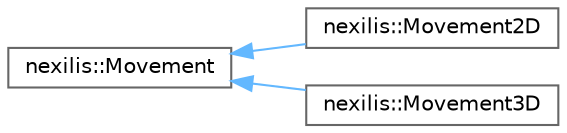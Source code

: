digraph "Graphical Class Hierarchy"
{
 // LATEX_PDF_SIZE
  bgcolor="transparent";
  edge [fontname=Helvetica,fontsize=10,labelfontname=Helvetica,labelfontsize=10];
  node [fontname=Helvetica,fontsize=10,shape=box,height=0.2,width=0.4];
  rankdir="LR";
  Node0 [id="Node000000",label="nexilis::Movement",height=0.2,width=0.4,color="grey40", fillcolor="white", style="filled",URL="$da/d67/classnexilis_1_1Movement.html",tooltip=" "];
  Node0 -> Node1 [id="edge38_Node000000_Node000001",dir="back",color="steelblue1",style="solid",tooltip=" "];
  Node1 [id="Node000001",label="nexilis::Movement2D",height=0.2,width=0.4,color="grey40", fillcolor="white", style="filled",URL="$d4/d92/classnexilis_1_1Movement2D.html",tooltip=" "];
  Node0 -> Node2 [id="edge39_Node000000_Node000002",dir="back",color="steelblue1",style="solid",tooltip=" "];
  Node2 [id="Node000002",label="nexilis::Movement3D",height=0.2,width=0.4,color="grey40", fillcolor="white", style="filled",URL="$d8/d9b/classnexilis_1_1Movement3D.html",tooltip=" "];
}
